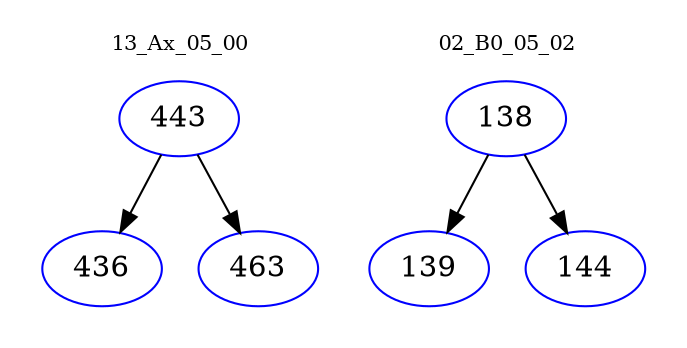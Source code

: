 digraph{
subgraph cluster_0 {
color = white
label = "13_Ax_05_00";
fontsize=10;
T0_443 [label="443", color="blue"]
T0_443 -> T0_436 [color="black"]
T0_436 [label="436", color="blue"]
T0_443 -> T0_463 [color="black"]
T0_463 [label="463", color="blue"]
}
subgraph cluster_1 {
color = white
label = "02_B0_05_02";
fontsize=10;
T1_138 [label="138", color="blue"]
T1_138 -> T1_139 [color="black"]
T1_139 [label="139", color="blue"]
T1_138 -> T1_144 [color="black"]
T1_144 [label="144", color="blue"]
}
}
